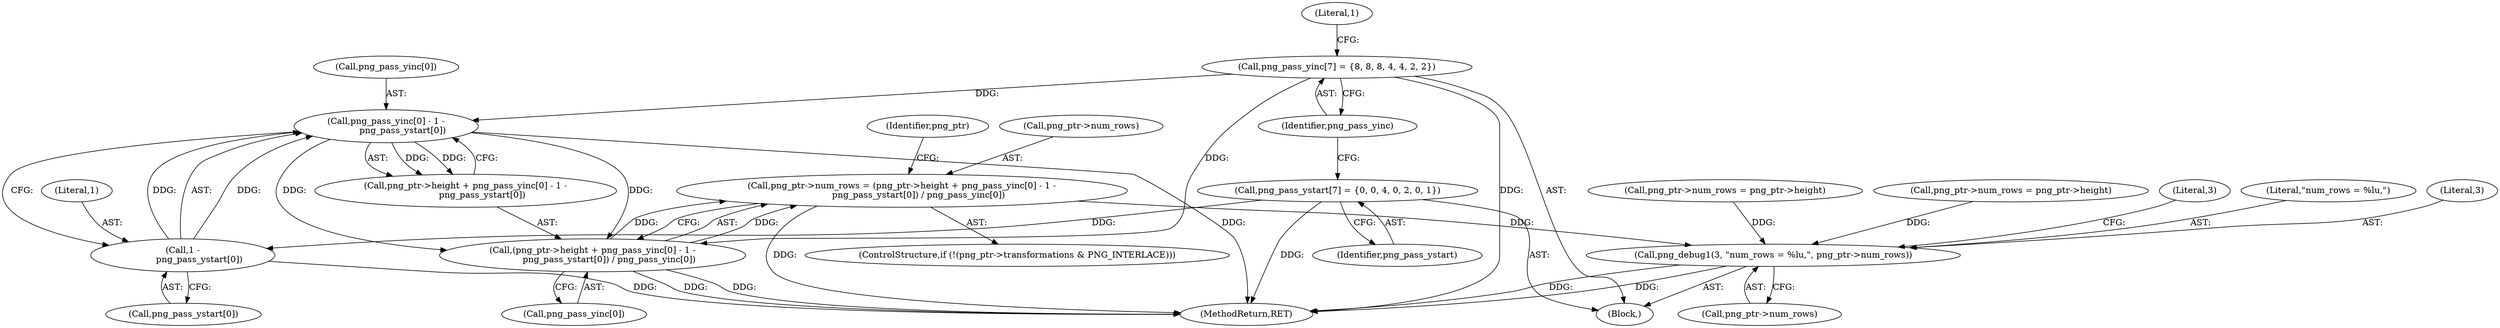 digraph "0_Chrome_7f3d85b096f66870a15b37c2f40b219b2e292693_19@integer" {
"1000149" [label="(Call,png_ptr->num_rows = (png_ptr->height + png_pass_yinc[0] - 1 -\n            png_pass_ystart[0]) / png_pass_yinc[0])"];
"1000153" [label="(Call,(png_ptr->height + png_pass_yinc[0] - 1 -\n            png_pass_ystart[0]) / png_pass_yinc[0])"];
"1000158" [label="(Call,png_pass_yinc[0] - 1 -\n            png_pass_ystart[0])"];
"1000121" [label="(Call,png_pass_yinc[7] = {8, 8, 8, 4, 4, 2, 2})"];
"1000162" [label="(Call,1 -\n            png_pass_ystart[0])"];
"1000118" [label="(Call,png_pass_ystart[7] = {0, 0, 4, 0, 2, 0, 1})"];
"1000628" [label="(Call,png_debug1(3, \"num_rows = %lu,\", png_ptr->num_rows))"];
"1000154" [label="(Call,png_ptr->height + png_pass_yinc[0] - 1 -\n            png_pass_ystart[0])"];
"1000180" [label="(Identifier,png_ptr)"];
"1000162" [label="(Call,1 -\n            png_pass_ystart[0])"];
"1000142" [label="(ControlStructure,if (!(png_ptr->transformations & PNG_INTERLACE)))"];
"1000119" [label="(Identifier,png_pass_ystart)"];
"1000153" [label="(Call,(png_ptr->height + png_pass_yinc[0] - 1 -\n            png_pass_ystart[0]) / png_pass_yinc[0])"];
"1000110" [label="(Block,)"];
"1000163" [label="(Literal,1)"];
"1000118" [label="(Call,png_pass_ystart[7] = {0, 0, 4, 0, 2, 0, 1})"];
"1000150" [label="(Call,png_ptr->num_rows)"];
"1000630" [label="(Literal,\"num_rows = %lu,\")"];
"1000164" [label="(Call,png_pass_ystart[0])"];
"1000628" [label="(Call,png_debug1(3, \"num_rows = %lu,\", png_ptr->num_rows))"];
"1000657" [label="(MethodReturn,RET)"];
"1000149" [label="(Call,png_ptr->num_rows = (png_ptr->height + png_pass_yinc[0] - 1 -\n            png_pass_ystart[0]) / png_pass_yinc[0])"];
"1000629" [label="(Literal,3)"];
"1000122" [label="(Identifier,png_pass_yinc)"];
"1000207" [label="(Call,png_ptr->num_rows = png_ptr->height)"];
"1000126" [label="(Literal,1)"];
"1000158" [label="(Call,png_pass_yinc[0] - 1 -\n            png_pass_ystart[0])"];
"1000167" [label="(Call,png_pass_yinc[0])"];
"1000171" [label="(Call,png_ptr->num_rows = png_ptr->height)"];
"1000159" [label="(Call,png_pass_yinc[0])"];
"1000121" [label="(Call,png_pass_yinc[7] = {8, 8, 8, 4, 4, 2, 2})"];
"1000631" [label="(Call,png_ptr->num_rows)"];
"1000635" [label="(Literal,3)"];
"1000149" -> "1000142"  [label="AST: "];
"1000149" -> "1000153"  [label="CFG: "];
"1000150" -> "1000149"  [label="AST: "];
"1000153" -> "1000149"  [label="AST: "];
"1000180" -> "1000149"  [label="CFG: "];
"1000149" -> "1000657"  [label="DDG: "];
"1000153" -> "1000149"  [label="DDG: "];
"1000153" -> "1000149"  [label="DDG: "];
"1000149" -> "1000628"  [label="DDG: "];
"1000153" -> "1000167"  [label="CFG: "];
"1000154" -> "1000153"  [label="AST: "];
"1000167" -> "1000153"  [label="AST: "];
"1000153" -> "1000657"  [label="DDG: "];
"1000153" -> "1000657"  [label="DDG: "];
"1000158" -> "1000153"  [label="DDG: "];
"1000158" -> "1000153"  [label="DDG: "];
"1000121" -> "1000153"  [label="DDG: "];
"1000158" -> "1000154"  [label="AST: "];
"1000158" -> "1000162"  [label="CFG: "];
"1000159" -> "1000158"  [label="AST: "];
"1000162" -> "1000158"  [label="AST: "];
"1000154" -> "1000158"  [label="CFG: "];
"1000158" -> "1000657"  [label="DDG: "];
"1000158" -> "1000154"  [label="DDG: "];
"1000158" -> "1000154"  [label="DDG: "];
"1000121" -> "1000158"  [label="DDG: "];
"1000162" -> "1000158"  [label="DDG: "];
"1000162" -> "1000158"  [label="DDG: "];
"1000121" -> "1000110"  [label="AST: "];
"1000121" -> "1000122"  [label="CFG: "];
"1000122" -> "1000121"  [label="AST: "];
"1000126" -> "1000121"  [label="CFG: "];
"1000121" -> "1000657"  [label="DDG: "];
"1000162" -> "1000164"  [label="CFG: "];
"1000163" -> "1000162"  [label="AST: "];
"1000164" -> "1000162"  [label="AST: "];
"1000162" -> "1000657"  [label="DDG: "];
"1000118" -> "1000162"  [label="DDG: "];
"1000118" -> "1000110"  [label="AST: "];
"1000118" -> "1000119"  [label="CFG: "];
"1000119" -> "1000118"  [label="AST: "];
"1000122" -> "1000118"  [label="CFG: "];
"1000118" -> "1000657"  [label="DDG: "];
"1000628" -> "1000110"  [label="AST: "];
"1000628" -> "1000631"  [label="CFG: "];
"1000629" -> "1000628"  [label="AST: "];
"1000630" -> "1000628"  [label="AST: "];
"1000631" -> "1000628"  [label="AST: "];
"1000635" -> "1000628"  [label="CFG: "];
"1000628" -> "1000657"  [label="DDG: "];
"1000628" -> "1000657"  [label="DDG: "];
"1000171" -> "1000628"  [label="DDG: "];
"1000207" -> "1000628"  [label="DDG: "];
}
